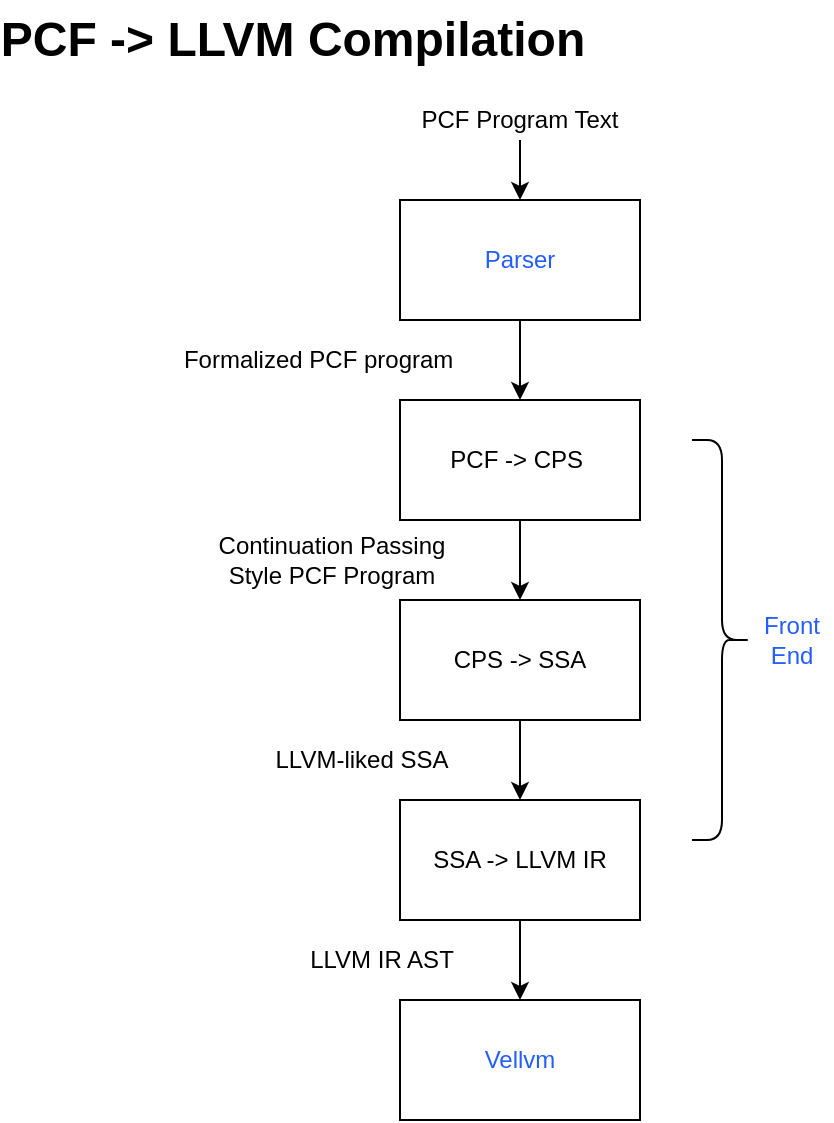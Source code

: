 <mxfile version="14.7.0" type="github">
  <diagram id="eGYkf9uve35rr_MD60P2" name="Page-1">
    <mxGraphModel dx="731" dy="375" grid="1" gridSize="10" guides="1" tooltips="1" connect="1" arrows="1" fold="1" page="1" pageScale="1" pageWidth="827" pageHeight="1169" math="1" shadow="0">
      <root>
        <mxCell id="0" />
        <mxCell id="1" parent="0" />
        <mxCell id="mf0fESU0HonWNACRzm_F-3" value="" style="edgeStyle=orthogonalEdgeStyle;rounded=0;orthogonalLoop=1;jettySize=auto;html=1;" parent="1" source="mf0fESU0HonWNACRzm_F-1" target="mf0fESU0HonWNACRzm_F-2" edge="1">
          <mxGeometry relative="1" as="geometry" />
        </mxCell>
        <mxCell id="mf0fESU0HonWNACRzm_F-1" value="&lt;font color=&quot;#245eff&quot;&gt;Parser&lt;/font&gt;" style="rounded=0;whiteSpace=wrap;html=1;" parent="1" vertex="1">
          <mxGeometry x="314" y="140" width="120" height="60" as="geometry" />
        </mxCell>
        <mxCell id="mf0fESU0HonWNACRzm_F-5" value="" style="edgeStyle=orthogonalEdgeStyle;rounded=0;orthogonalLoop=1;jettySize=auto;html=1;" parent="1" source="mf0fESU0HonWNACRzm_F-2" target="mf0fESU0HonWNACRzm_F-4" edge="1">
          <mxGeometry relative="1" as="geometry" />
        </mxCell>
        <mxCell id="mf0fESU0HonWNACRzm_F-2" value="PCF -&amp;gt; CPS&amp;nbsp;" style="whiteSpace=wrap;html=1;rounded=0;" parent="1" vertex="1">
          <mxGeometry x="314" y="240" width="120" height="60" as="geometry" />
        </mxCell>
        <mxCell id="mf0fESU0HonWNACRzm_F-7" value="" style="edgeStyle=orthogonalEdgeStyle;rounded=0;orthogonalLoop=1;jettySize=auto;html=1;" parent="1" source="mf0fESU0HonWNACRzm_F-4" target="mf0fESU0HonWNACRzm_F-6" edge="1">
          <mxGeometry relative="1" as="geometry" />
        </mxCell>
        <mxCell id="mf0fESU0HonWNACRzm_F-4" value="CPS -&amp;gt; SSA" style="whiteSpace=wrap;html=1;rounded=0;" parent="1" vertex="1">
          <mxGeometry x="314" y="340" width="120" height="60" as="geometry" />
        </mxCell>
        <mxCell id="mf0fESU0HonWNACRzm_F-9" value="" style="edgeStyle=orthogonalEdgeStyle;rounded=0;orthogonalLoop=1;jettySize=auto;html=1;" parent="1" source="mf0fESU0HonWNACRzm_F-6" target="mf0fESU0HonWNACRzm_F-8" edge="1">
          <mxGeometry relative="1" as="geometry" />
        </mxCell>
        <mxCell id="mf0fESU0HonWNACRzm_F-6" value="SSA -&amp;gt; LLVM IR" style="whiteSpace=wrap;html=1;rounded=0;" parent="1" vertex="1">
          <mxGeometry x="314" y="440" width="120" height="60" as="geometry" />
        </mxCell>
        <mxCell id="mf0fESU0HonWNACRzm_F-8" value="&lt;font color=&quot;#245eff&quot;&gt;Vellvm&lt;/font&gt;" style="whiteSpace=wrap;html=1;rounded=0;" parent="1" vertex="1">
          <mxGeometry x="314" y="540" width="120" height="60" as="geometry" />
        </mxCell>
        <mxCell id="mf0fESU0HonWNACRzm_F-10" value="" style="shape=curlyBracket;whiteSpace=wrap;html=1;rounded=1;flipH=1;" parent="1" vertex="1">
          <mxGeometry x="460" y="260" width="30" height="200" as="geometry" />
        </mxCell>
        <mxCell id="mf0fESU0HonWNACRzm_F-11" value="&lt;font color=&quot;#245eff&quot;&gt;Front End&lt;/font&gt;" style="text;html=1;strokeColor=none;fillColor=none;align=center;verticalAlign=middle;whiteSpace=wrap;rounded=0;" parent="1" vertex="1">
          <mxGeometry x="490" y="350" width="40" height="20" as="geometry" />
        </mxCell>
        <mxCell id="mf0fESU0HonWNACRzm_F-15" value="" style="edgeStyle=orthogonalEdgeStyle;rounded=0;orthogonalLoop=1;jettySize=auto;html=1;" parent="1" source="mf0fESU0HonWNACRzm_F-14" target="mf0fESU0HonWNACRzm_F-1" edge="1">
          <mxGeometry relative="1" as="geometry" />
        </mxCell>
        <mxCell id="mf0fESU0HonWNACRzm_F-14" value="PCF Program Text" style="text;html=1;strokeColor=none;fillColor=none;align=center;verticalAlign=middle;whiteSpace=wrap;rounded=0;" parent="1" vertex="1">
          <mxGeometry x="299" y="90" width="150" height="20" as="geometry" />
        </mxCell>
        <mxCell id="mf0fESU0HonWNACRzm_F-16" value="Formalized PCF program&amp;nbsp;" style="text;html=1;strokeColor=none;fillColor=none;align=center;verticalAlign=middle;whiteSpace=wrap;rounded=0;" parent="1" vertex="1">
          <mxGeometry x="170" y="210" width="210" height="20" as="geometry" />
        </mxCell>
        <mxCell id="mf0fESU0HonWNACRzm_F-17" value="Continuation Passing Style PCF Program" style="text;html=1;strokeColor=none;fillColor=none;align=center;verticalAlign=middle;whiteSpace=wrap;rounded=0;" parent="1" vertex="1">
          <mxGeometry x="210" y="310" width="140" height="20" as="geometry" />
        </mxCell>
        <mxCell id="mf0fESU0HonWNACRzm_F-19" value="LLVM-liked SSA" style="text;html=1;strokeColor=none;fillColor=none;align=center;verticalAlign=middle;whiteSpace=wrap;rounded=0;" parent="1" vertex="1">
          <mxGeometry x="240" y="410" width="110" height="20" as="geometry" />
        </mxCell>
        <mxCell id="mf0fESU0HonWNACRzm_F-20" value="LLVM IR AST" style="text;html=1;strokeColor=none;fillColor=none;align=center;verticalAlign=middle;whiteSpace=wrap;rounded=0;" parent="1" vertex="1">
          <mxGeometry x="240" y="510" width="130" height="20" as="geometry" />
        </mxCell>
        <mxCell id="rA9iLyOAVAYKzCdUelN6-1" value="PCF -&amp;gt; LLVM Compilation" style="text;strokeColor=none;fillColor=none;html=1;fontSize=24;fontStyle=1;verticalAlign=middle;align=center;" vertex="1" parent="1">
          <mxGeometry x="210" y="40" width="100" height="40" as="geometry" />
        </mxCell>
      </root>
    </mxGraphModel>
  </diagram>
</mxfile>
